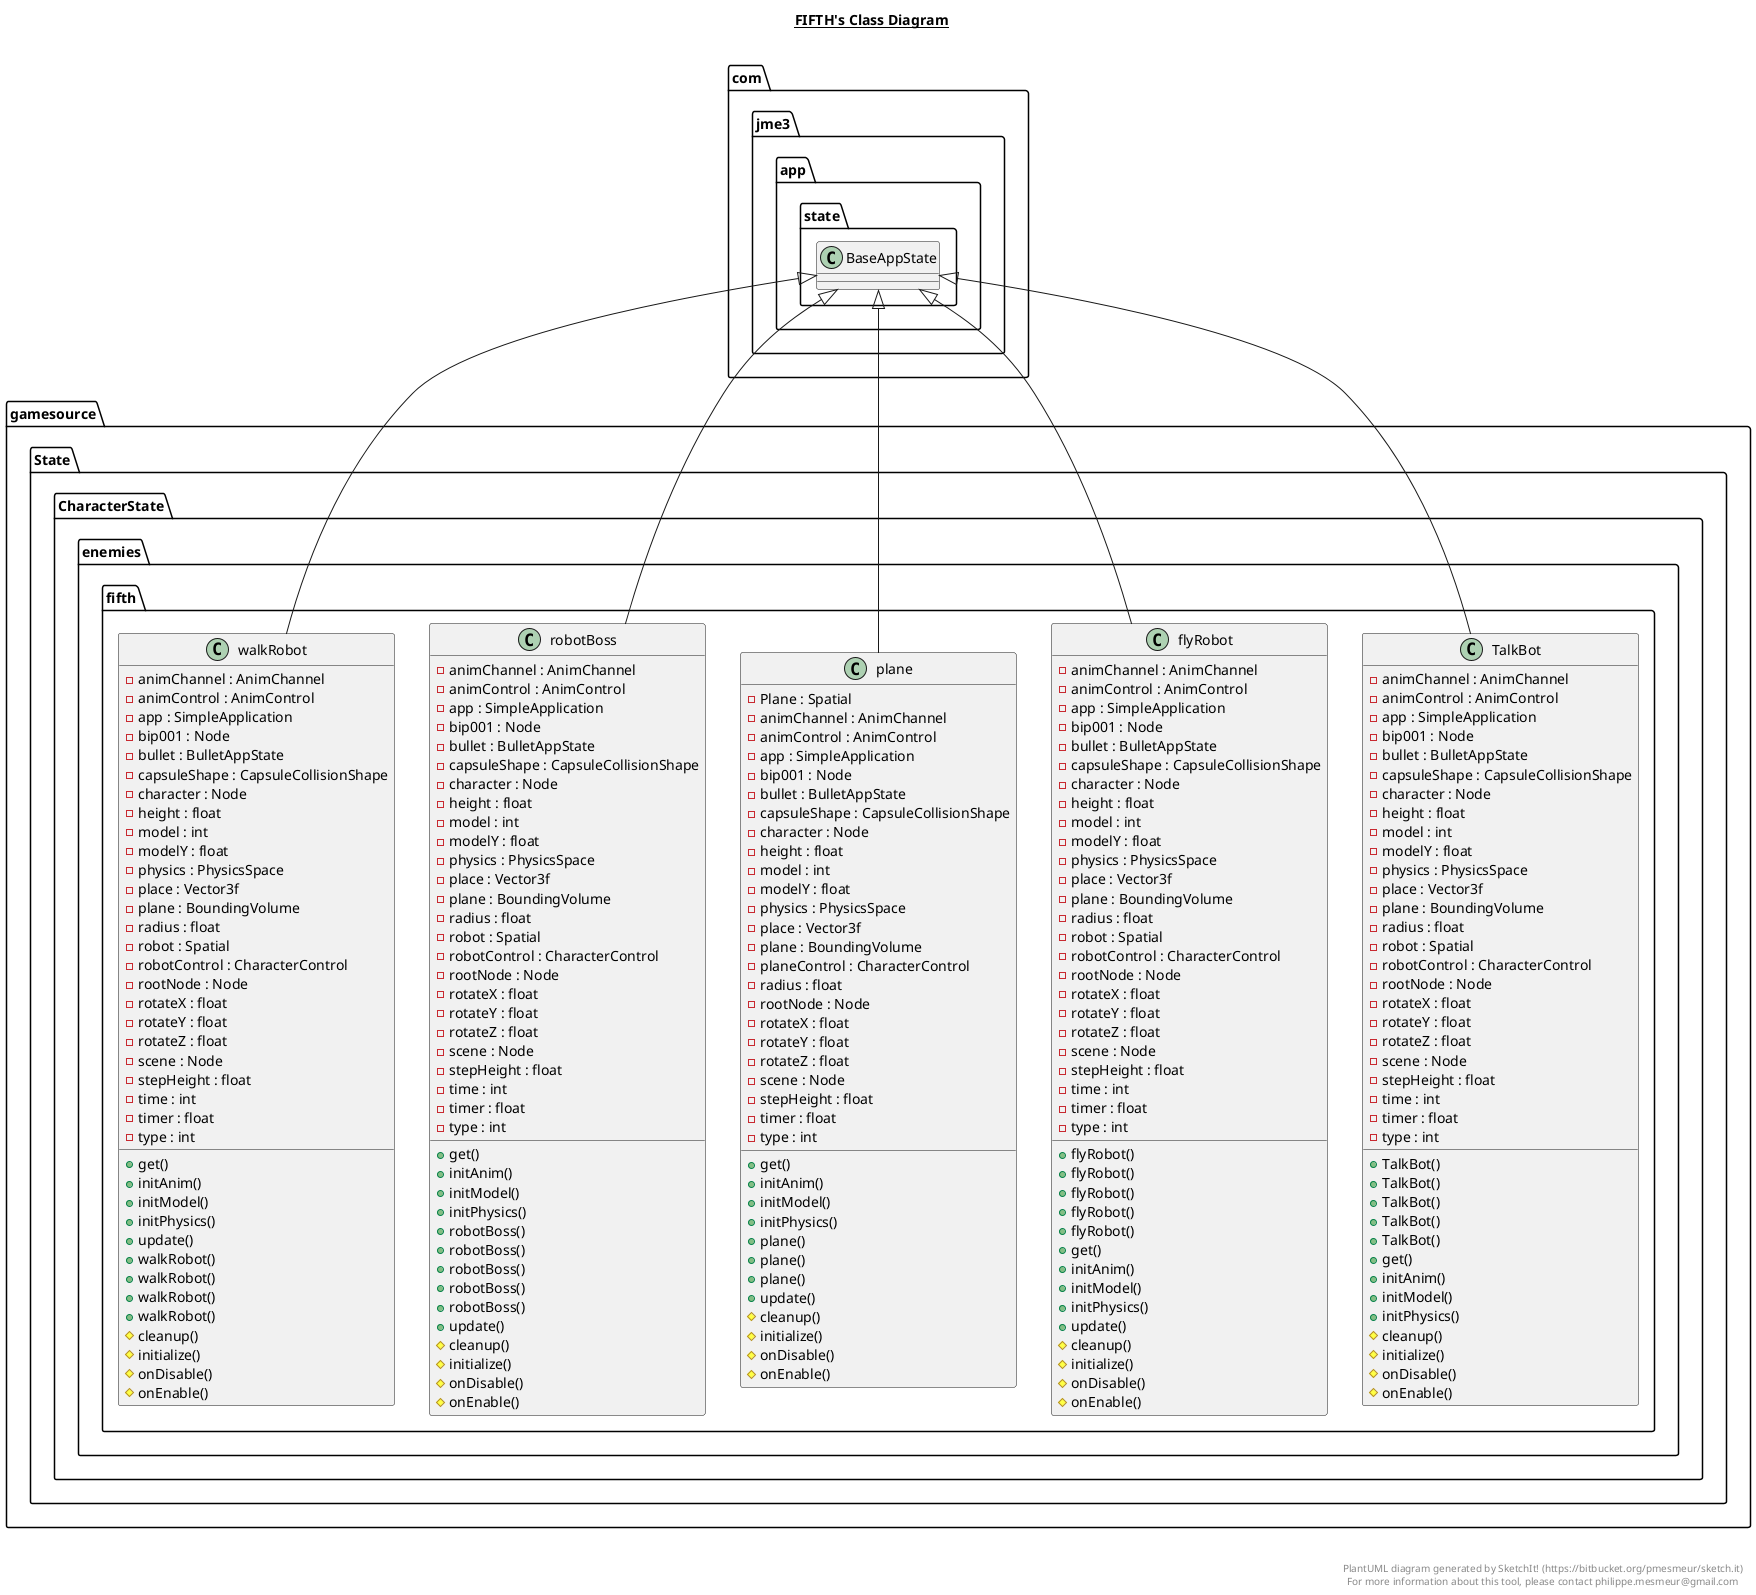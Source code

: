 @startuml

title __FIFTH's Class Diagram__\n

  namespace gamesource {
    namespace State {
      namespace CharacterState {
        namespace enemies {
          namespace fifth {
            class gamesource.State.CharacterState.enemies.fifth.TalkBot {
                - animChannel : AnimChannel
                - animControl : AnimControl
                - app : SimpleApplication
                - bip001 : Node
                - bullet : BulletAppState
                - capsuleShape : CapsuleCollisionShape
                - character : Node
                - height : float
                - model : int
                - modelY : float
                - physics : PhysicsSpace
                - place : Vector3f
                - plane : BoundingVolume
                - radius : float
                - robot : Spatial
                - robotControl : CharacterControl
                - rootNode : Node
                - rotateX : float
                - rotateY : float
                - rotateZ : float
                - scene : Node
                - stepHeight : float
                - time : int
                - timer : float
                - type : int
                + TalkBot()
                + TalkBot()
                + TalkBot()
                + TalkBot()
                + TalkBot()
                + get()
                + initAnim()
                + initModel()
                + initPhysics()
                # cleanup()
                # initialize()
                # onDisable()
                # onEnable()
            }
          }
        }
      }
    }
  }
  

  namespace gamesource {
    namespace State {
      namespace CharacterState {
        namespace enemies {
          namespace fifth {
            class gamesource.State.CharacterState.enemies.fifth.flyRobot {
                - animChannel : AnimChannel
                - animControl : AnimControl
                - app : SimpleApplication
                - bip001 : Node
                - bullet : BulletAppState
                - capsuleShape : CapsuleCollisionShape
                - character : Node
                - height : float
                - model : int
                - modelY : float
                - physics : PhysicsSpace
                - place : Vector3f
                - plane : BoundingVolume
                - radius : float
                - robot : Spatial
                - robotControl : CharacterControl
                - rootNode : Node
                - rotateX : float
                - rotateY : float
                - rotateZ : float
                - scene : Node
                - stepHeight : float
                - time : int
                - timer : float
                - type : int
                + flyRobot()
                + flyRobot()
                + flyRobot()
                + flyRobot()
                + flyRobot()
                + get()
                + initAnim()
                + initModel()
                + initPhysics()
                + update()
                # cleanup()
                # initialize()
                # onDisable()
                # onEnable()
            }
          }
        }
      }
    }
  }
  

  namespace gamesource {
    namespace State {
      namespace CharacterState {
        namespace enemies {
          namespace fifth {
            class gamesource.State.CharacterState.enemies.fifth.plane {
                - Plane : Spatial
                - animChannel : AnimChannel
                - animControl : AnimControl
                - app : SimpleApplication
                - bip001 : Node
                - bullet : BulletAppState
                - capsuleShape : CapsuleCollisionShape
                - character : Node
                - height : float
                - model : int
                - modelY : float
                - physics : PhysicsSpace
                - place : Vector3f
                - plane : BoundingVolume
                - planeControl : CharacterControl
                - radius : float
                - rootNode : Node
                - rotateX : float
                - rotateY : float
                - rotateZ : float
                - scene : Node
                - stepHeight : float
                - timer : float
                - type : int
                + get()
                + initAnim()
                + initModel()
                + initPhysics()
                + plane()
                + plane()
                + plane()
                + update()
                # cleanup()
                # initialize()
                # onDisable()
                # onEnable()
            }
          }
        }
      }
    }
  }
  

  namespace gamesource {
    namespace State {
      namespace CharacterState {
        namespace enemies {
          namespace fifth {
            class gamesource.State.CharacterState.enemies.fifth.robotBoss {
                - animChannel : AnimChannel
                - animControl : AnimControl
                - app : SimpleApplication
                - bip001 : Node
                - bullet : BulletAppState
                - capsuleShape : CapsuleCollisionShape
                - character : Node
                - height : float
                - model : int
                - modelY : float
                - physics : PhysicsSpace
                - place : Vector3f
                - plane : BoundingVolume
                - radius : float
                - robot : Spatial
                - robotControl : CharacterControl
                - rootNode : Node
                - rotateX : float
                - rotateY : float
                - rotateZ : float
                - scene : Node
                - stepHeight : float
                - time : int
                - timer : float
                - type : int
                + get()
                + initAnim()
                + initModel()
                + initPhysics()
                + robotBoss()
                + robotBoss()
                + robotBoss()
                + robotBoss()
                + robotBoss()
                + update()
                # cleanup()
                # initialize()
                # onDisable()
                # onEnable()
            }
          }
        }
      }
    }
  }
  

  namespace gamesource {
    namespace State {
      namespace CharacterState {
        namespace enemies {
          namespace fifth {
            class gamesource.State.CharacterState.enemies.fifth.walkRobot {
                - animChannel : AnimChannel
                - animControl : AnimControl
                - app : SimpleApplication
                - bip001 : Node
                - bullet : BulletAppState
                - capsuleShape : CapsuleCollisionShape
                - character : Node
                - height : float
                - model : int
                - modelY : float
                - physics : PhysicsSpace
                - place : Vector3f
                - plane : BoundingVolume
                - radius : float
                - robot : Spatial
                - robotControl : CharacterControl
                - rootNode : Node
                - rotateX : float
                - rotateY : float
                - rotateZ : float
                - scene : Node
                - stepHeight : float
                - time : int
                - timer : float
                - type : int
                + get()
                + initAnim()
                + initModel()
                + initPhysics()
                + update()
                + walkRobot()
                + walkRobot()
                + walkRobot()
                + walkRobot()
                # cleanup()
                # initialize()
                # onDisable()
                # onEnable()
            }
          }
        }
      }
    }
  }
  

  gamesource.State.CharacterState.enemies.fifth.TalkBot -up-|> com.jme3.app.state.BaseAppState
  gamesource.State.CharacterState.enemies.fifth.flyRobot -up-|> com.jme3.app.state.BaseAppState
  gamesource.State.CharacterState.enemies.fifth.plane -up-|> com.jme3.app.state.BaseAppState
  gamesource.State.CharacterState.enemies.fifth.robotBoss -up-|> com.jme3.app.state.BaseAppState
  gamesource.State.CharacterState.enemies.fifth.walkRobot -up-|> com.jme3.app.state.BaseAppState


right footer


PlantUML diagram generated by SketchIt! (https://bitbucket.org/pmesmeur/sketch.it)
For more information about this tool, please contact philippe.mesmeur@gmail.com
endfooter

@enduml
